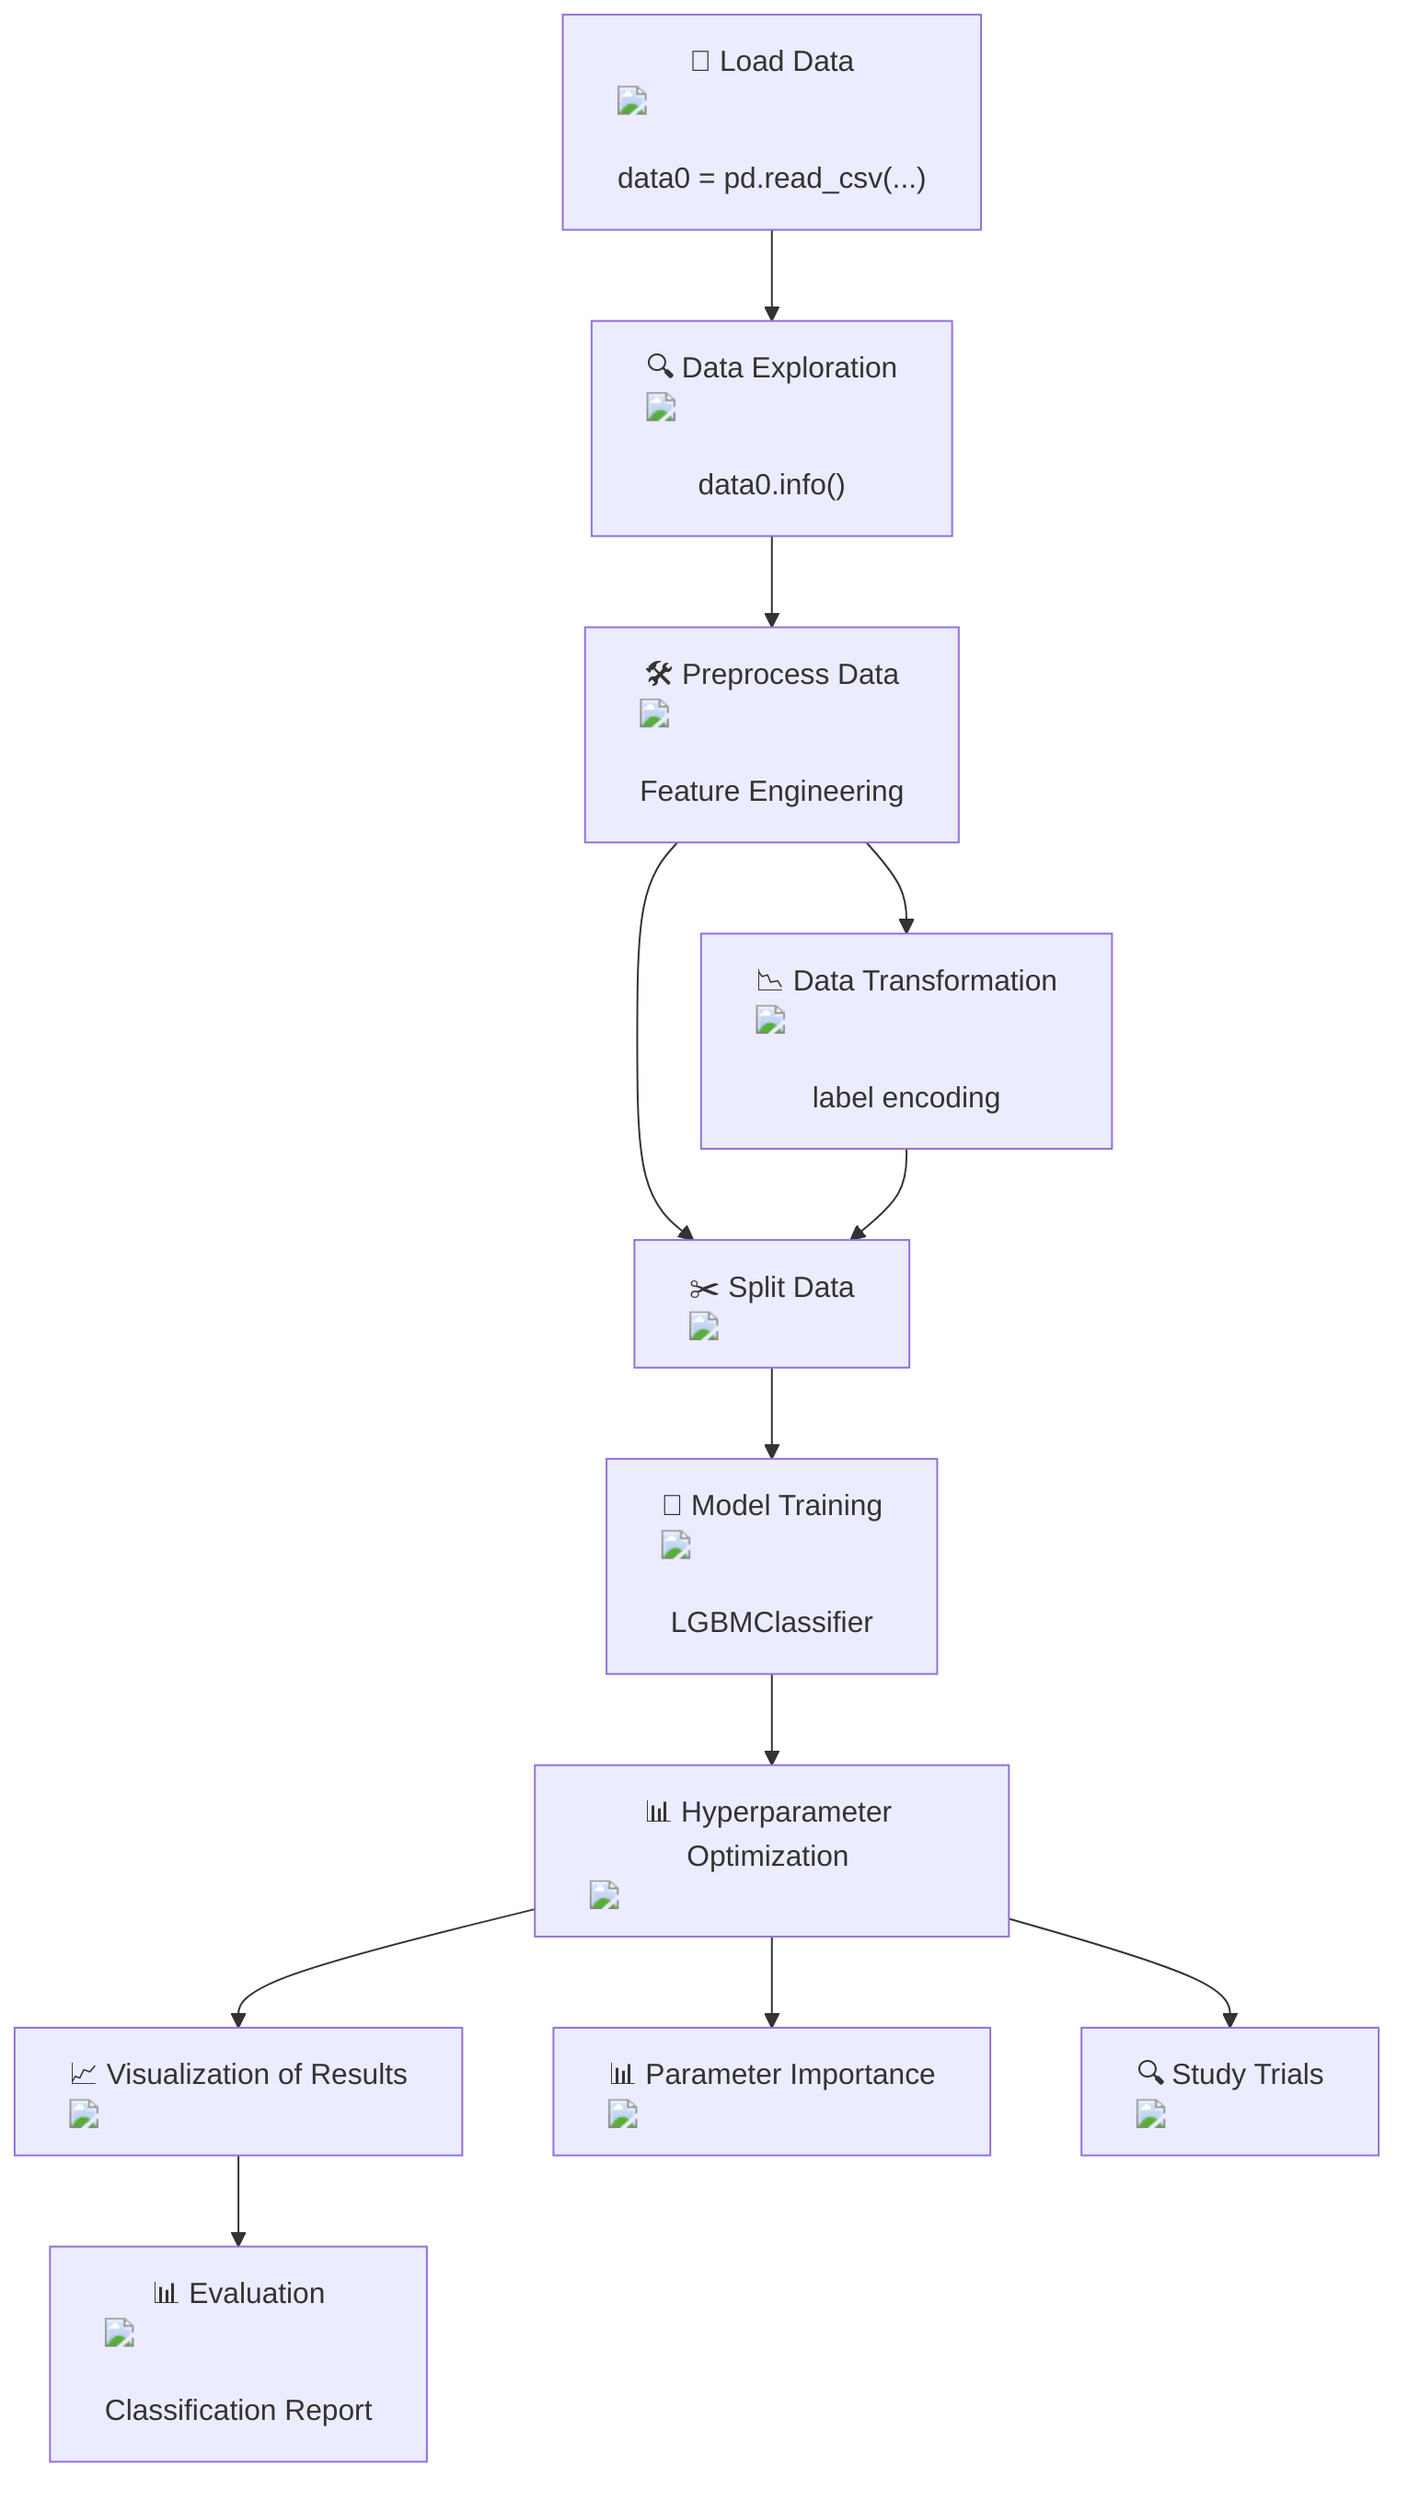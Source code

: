 flowchart TD
    A["📁 Load Data <img src='file.svg' /> <br/> data0 = pd.read_csv(...)"] --> B["🔍 Data Exploration <img src='table.svg' /> <br/> data0.info()"]
    B --> C["🛠️ Preprocess Data <img src='column_split.svg' /> <br/> Feature Engineering"]
    C --> D["✂️ Split Data <img src='row_split.svg' />"]
    D --> E["🤖 Model Training <img src='brain.svg' /> <br/> LGBMClassifier"]
    E --> F["📊 Hyperparameter Optimization <img src='brain.svg' />"]
    F --> G["📈 Visualization of Results <img src='lineplot_template.svg' />"]
    G --> H["📊 Evaluation <img src='classification_report.svg' /> <br/> Classification Report"]

    C --> I["📉 Data Transformation <img src='column_split.svg' /> <br/> label encoding"]
    I --> D
    F --> J["📊 Parameter Importance <img src='barplot_template.svg' />"]
    F --> K["🔍 Study Trials <img src='table.svg' />"]